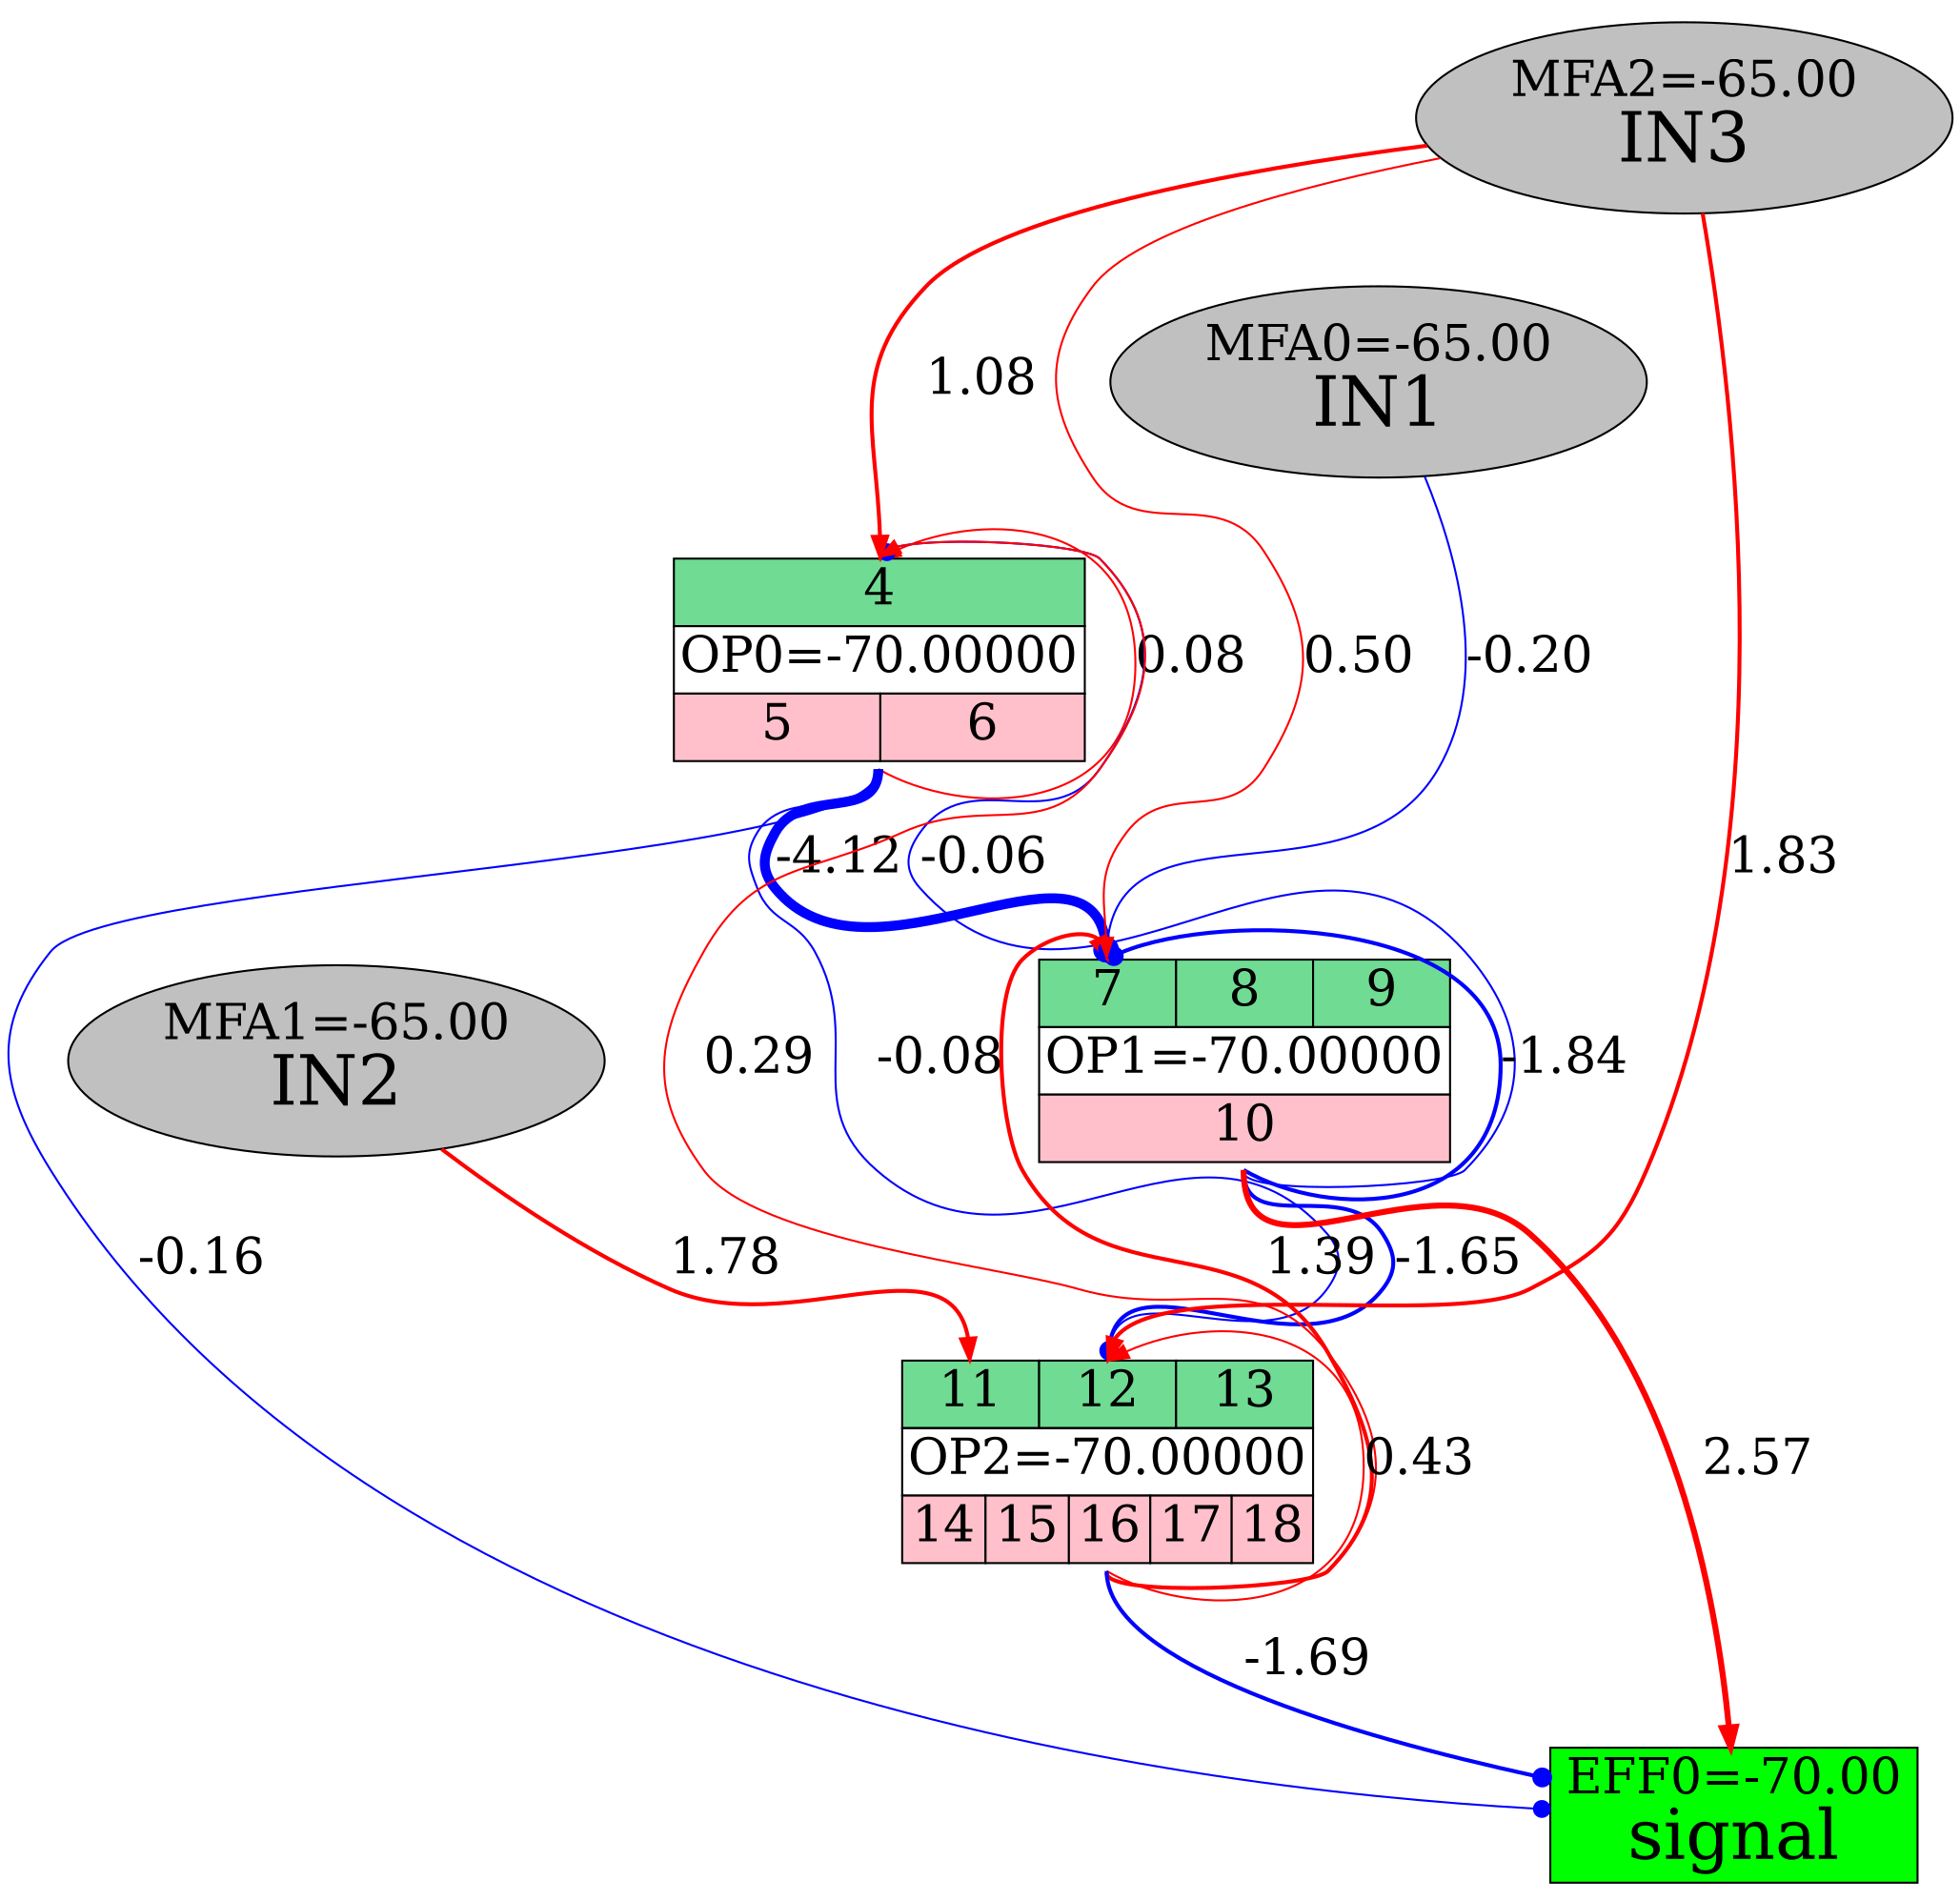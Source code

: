 digraph G {
ratio=1;{
	node [shape=plaintext]

RU0 [label=<
<TABLE BORDER="0" CELLBORDER="0" CELLSPACING="0" CELLPADDING="0">
 <TR><TD><TABLE BORDER="0" CELLBORDER="1" CELLSPACING="0" CELLPADDING="2"><TR>
	<TD PORT="gene4" BGCOLOR="#70DB93"><FONT POINT-SIZE="25">4</FONT></TD>
 </TR></TABLE></TD></TR>

 <TR><TD><FONT POINT-SIZE="25">
		<TABLE BORDER="0" CELLBORDER="1" CELLSPACING="0" CELLPADDING="2"><TR><TD>
		OP0=-70.00000
		</TD></TR></TABLE>
 </FONT></TD></TR>

 <TR><TD><TABLE BORDER="0" CELLBORDER="1" CELLSPACING="0" CELLPADDING="2"><TR>
	<TD PORT="gene5" BGCOLOR="#FFC0CB"><FONT POINT-SIZE="25">5</FONT></TD>
	<TD PORT="gene6" BGCOLOR="#FFC0CB"><FONT POINT-SIZE="25">6</FONT></TD>
 </TR></TABLE>

</TD></TR></TABLE>>];

RU1 [label=<
<TABLE BORDER="0" CELLBORDER="0" CELLSPACING="0" CELLPADDING="0">
 <TR><TD><TABLE BORDER="0" CELLBORDER="1" CELLSPACING="0" CELLPADDING="2"><TR>
	<TD PORT="gene7" BGCOLOR="#70DB93"><FONT POINT-SIZE="25">7</FONT></TD>
	<TD PORT="gene8" BGCOLOR="#70DB93"><FONT POINT-SIZE="25">8</FONT></TD>
	<TD PORT="gene9" BGCOLOR="#70DB93"><FONT POINT-SIZE="25">9</FONT></TD>
 </TR></TABLE></TD></TR>

 <TR><TD><FONT POINT-SIZE="25">
		<TABLE BORDER="0" CELLBORDER="1" CELLSPACING="0" CELLPADDING="2"><TR><TD>
		OP1=-70.00000
		</TD></TR></TABLE>
 </FONT></TD></TR>

 <TR><TD><TABLE BORDER="0" CELLBORDER="1" CELLSPACING="0" CELLPADDING="2"><TR>
	<TD PORT="gene10" BGCOLOR="#FFC0CB"><FONT POINT-SIZE="25">10</FONT></TD>
 </TR></TABLE>

</TD></TR></TABLE>>];

RU2 [label=<
<TABLE BORDER="0" CELLBORDER="0" CELLSPACING="0" CELLPADDING="0">
 <TR><TD><TABLE BORDER="0" CELLBORDER="1" CELLSPACING="0" CELLPADDING="2"><TR>
	<TD PORT="gene11" BGCOLOR="#70DB93"><FONT POINT-SIZE="25">11</FONT></TD>
	<TD PORT="gene12" BGCOLOR="#70DB93"><FONT POINT-SIZE="25">12</FONT></TD>
	<TD PORT="gene13" BGCOLOR="#70DB93"><FONT POINT-SIZE="25">13</FONT></TD>
 </TR></TABLE></TD></TR>

 <TR><TD><FONT POINT-SIZE="25">
		<TABLE BORDER="0" CELLBORDER="1" CELLSPACING="0" CELLPADDING="2"><TR><TD>
		OP2=-70.00000
		</TD></TR></TABLE>
 </FONT></TD></TR>

 <TR><TD><TABLE BORDER="0" CELLBORDER="1" CELLSPACING="0" CELLPADDING="2"><TR>
	<TD PORT="gene14" BGCOLOR="#FFC0CB"><FONT POINT-SIZE="25">14</FONT></TD>
	<TD PORT="gene15" BGCOLOR="#FFC0CB"><FONT POINT-SIZE="25">15</FONT></TD>
	<TD PORT="gene16" BGCOLOR="#FFC0CB"><FONT POINT-SIZE="25">16</FONT></TD>
	<TD PORT="gene17" BGCOLOR="#FFC0CB"><FONT POINT-SIZE="25">17</FONT></TD>
	<TD PORT="gene18" BGCOLOR="#FFC0CB"><FONT POINT-SIZE="25">18</FONT></TD>
 </TR></TABLE>

</TD></TR></TABLE>>];

  node [shape=ellipse, style=filled, fillcolor="#C0C0C0"]

MFA0 [label=<<FONT POINT-SIZE="25">MFA0=-65.00</FONT><BR/><FONT POINT-SIZE="35">IN1</FONT>>];
  node [shape=ellipse, style=filled, fillcolor="#C0C0C0"]

MFA1 [label=<<FONT POINT-SIZE="25">MFA1=-65.00</FONT><BR/><FONT POINT-SIZE="35">IN2</FONT>>];
  node [shape=ellipse, style=filled, fillcolor="#C0C0C0"]

MFA2 [label=<<FONT POINT-SIZE="25">MFA2=-65.00</FONT><BR/><FONT POINT-SIZE="35">IN3</FONT>>];

  node [shape=box, style=filled, fillcolor="#00FF00"]

EFF0 [label=<<FONT POINT-SIZE="25">EFF0=-70.00</FONT><BR/><FONT POINT-SIZE="35">signal</FONT>>];

RU0:s -> RU0:gene4:n [arrowhead=normal, weight=0.16322, style="setlinewidth(1),solid", color="#FF0000", labeldistance="1", fontsize=25, label="0.08"];
RU1:s -> RU0:gene4:n [arrowhead=dot, weight=-0.12260, style="setlinewidth(1),solid", color="#0000FF", labeldistance="1", fontsize=25, label="-0.06"];
RU2:s -> RU0:gene4:n [arrowhead=normal, weight=0.57419, style="setlinewidth(1),solid", color="#FF0000", labeldistance="1", fontsize=25, label="0.29"];
RU0:s -> RU1:gene7:n [arrowhead=dot, weight=-8.23316, style="setlinewidth(5),solid", color="#0000FF", labeldistance="1", fontsize=25, label="-4.12"];
RU1:s -> RU1:gene7:n [arrowhead=dot, weight=-3.67541, style="setlinewidth(2),solid", color="#0000FF", labeldistance="1", fontsize=25, label="-1.84"];
RU2:s -> RU1:gene7:n [arrowhead=normal, weight=2.77636, style="setlinewidth(2),solid", color="#FF0000", labeldistance="1", fontsize=25, label="1.39"];
RU0:s -> RU2:gene12:n [arrowhead=dot, weight=-0.15161, style="setlinewidth(1),solid", color="#0000FF", labeldistance="1", fontsize=25, label="-0.08"];
RU1:s -> RU2:gene12:n [arrowhead=dot, weight=-3.29699, style="setlinewidth(2),solid", color="#0000FF", labeldistance="1", fontsize=25, label="-1.65"];
RU2:s -> RU2:gene12:n [arrowhead=normal, weight=0.85579, style="setlinewidth(1),solid", color="#FF0000", labeldistance="1", fontsize=25, label="0.43"];

MFA2 -> RU0:gene4:n [arrowhead=normal, weight=2.15635, style="setlinewidth(2),solid", color="#FF0000", labeldistance="1", fontsize=25, label="1.08"];
MFA0 -> RU1:gene7:n [arrowhead=dot, weight=-0.40144, style="setlinewidth(1),solid", color="#0000FF", labeldistance="1", fontsize=25, label="-0.20"];
MFA2 -> RU1:gene7:n [arrowhead=normal, weight=0.99367, style="setlinewidth(1),solid", color="#FF0000", labeldistance="1", fontsize=25, label="0.50"];
MFA1 -> RU2:gene11:n [arrowhead=normal, weight=3.56160, style="setlinewidth(2),solid", color="#FF0000", labeldistance="1", fontsize=25, label="1.78"];
MFA2 -> RU2:gene12:n [arrowhead=normal, weight=3.66141, style="setlinewidth(2),solid", color="#FF0000", labeldistance="1", fontsize=25, label="1.83"];
RU0:s -> EFF0 [arrowhead=dot, weight=-0.32674, style="setlinewidth(1),solid", color="#0000FF", labeldistance="1", fontsize=25, label="-0.16"];
RU1:s -> EFF0 [arrowhead=normal, weight=5.14532, style="setlinewidth(3),solid", color="#FF0000", labeldistance="1", fontsize=25, label="2.57"];
RU2:s -> EFF0 [arrowhead=dot, weight=-3.37402, style="setlinewidth(2),solid", color="#0000FF", labeldistance="1", fontsize=25, label="-1.69"];
}
}
